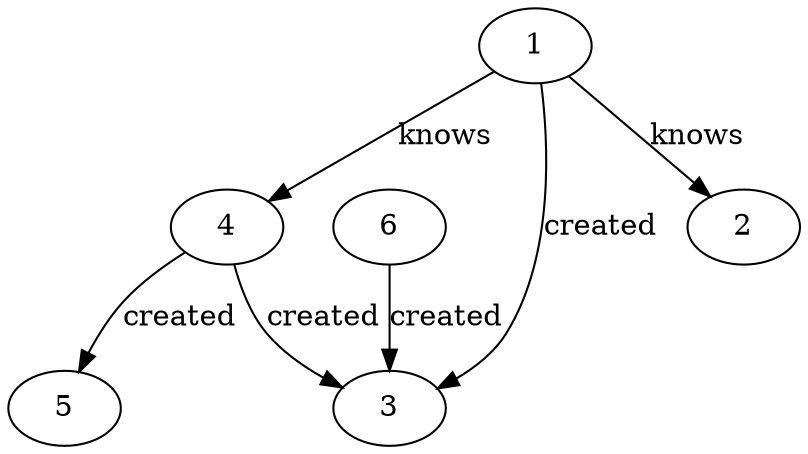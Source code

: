 digraph G {
4->3[label = created]
6->3[label = created]
1->2[label = knows]
1->4[label = knows]
1->3[label = created]
4->5[label = created]
}
